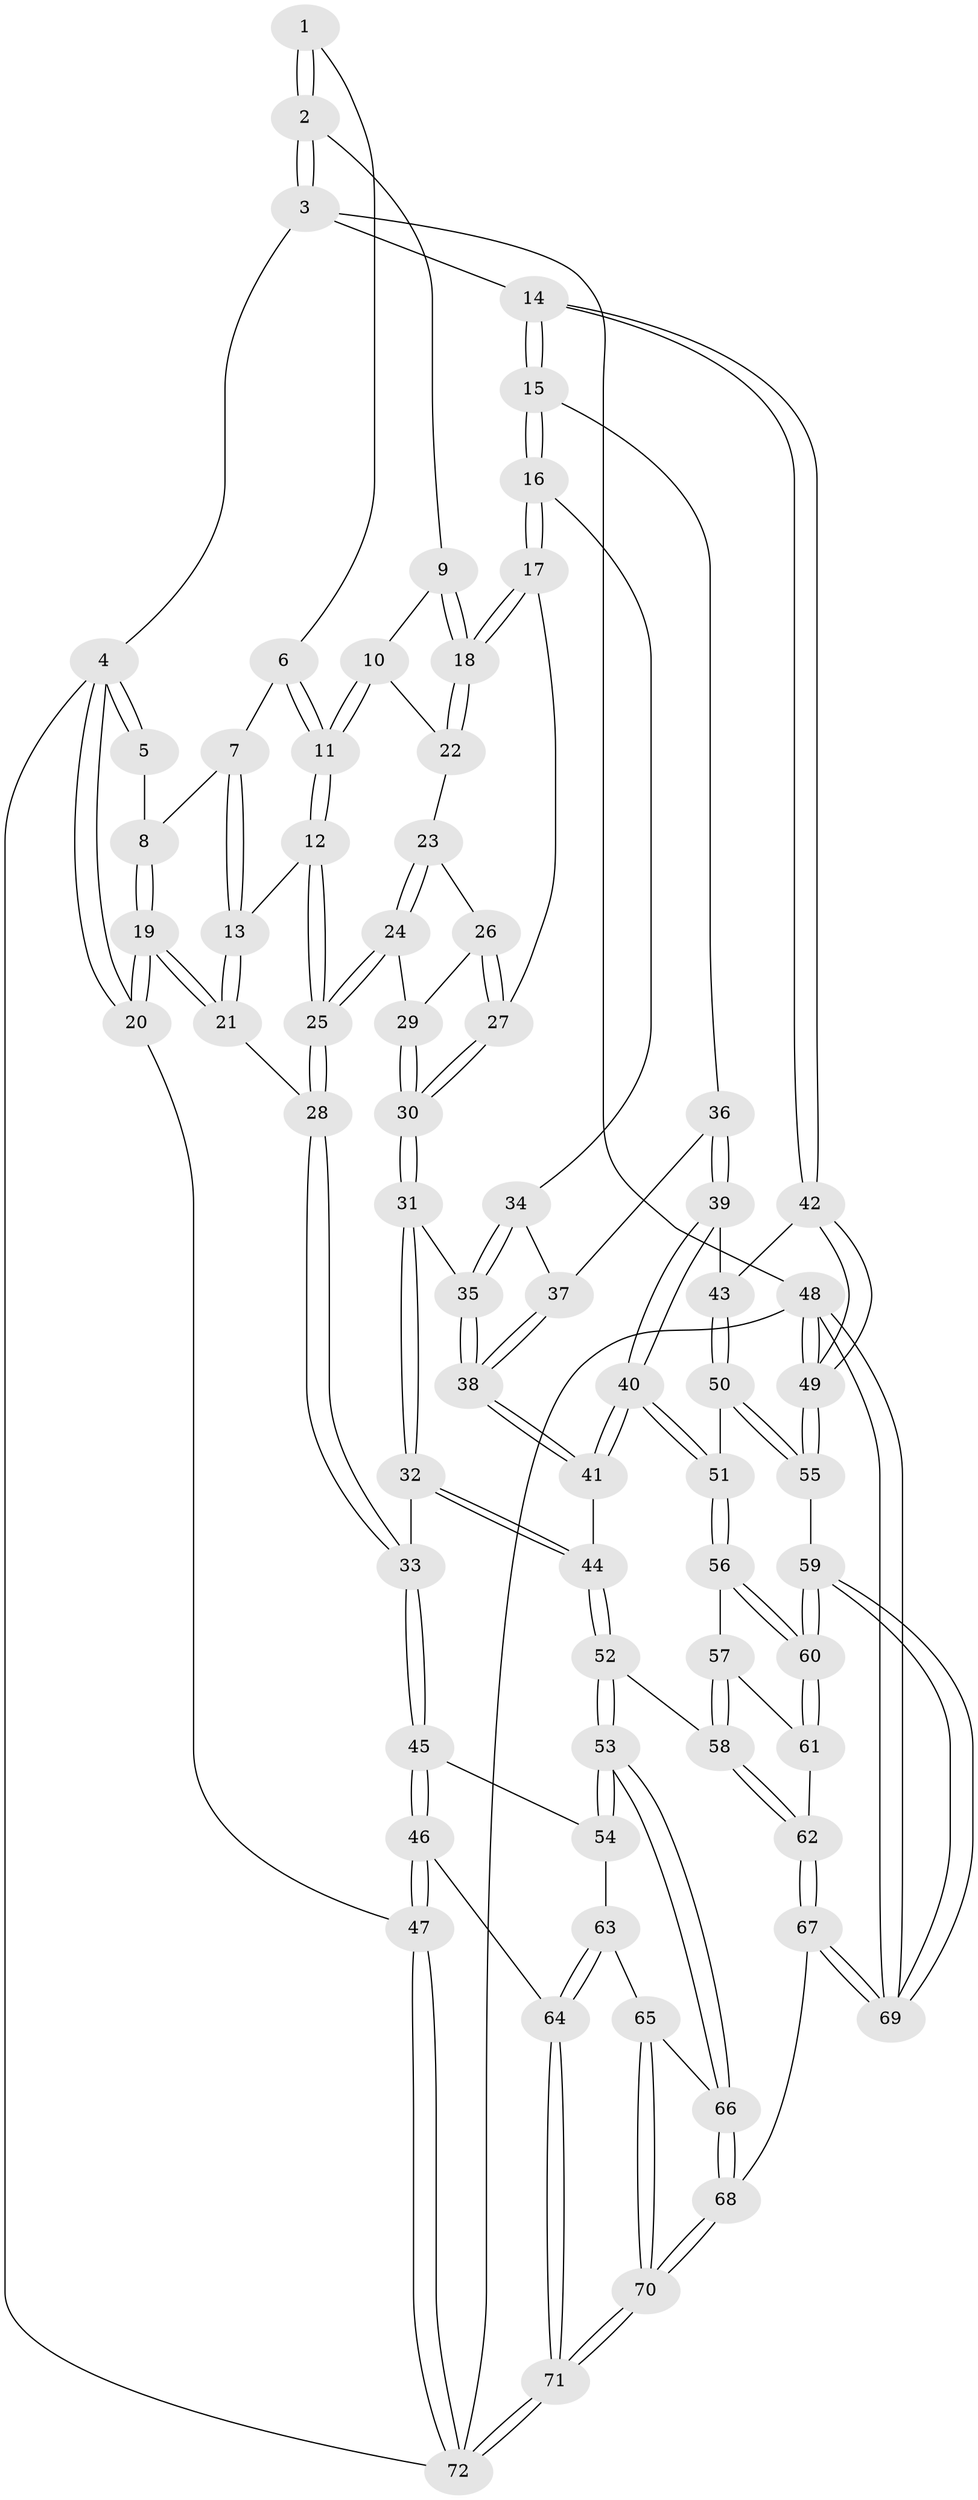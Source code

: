 // coarse degree distribution, {4: 0.24444444444444444, 3: 0.5555555555555556, 5: 0.022222222222222223, 6: 0.022222222222222223, 2: 0.15555555555555556}
// Generated by graph-tools (version 1.1) at 2025/54/03/04/25 22:54:12]
// undirected, 72 vertices, 177 edges
graph export_dot {
  node [color=gray90,style=filled];
  1 [pos="+0.23511516389378836+0"];
  2 [pos="+0.6036598345469427+0"];
  3 [pos="+1+0"];
  4 [pos="+0+0"];
  5 [pos="+0.010877956448356351+0"];
  6 [pos="+0.23397941744253622+0.019029376161015556"];
  7 [pos="+0.14582648120652272+0.13098107210808646"];
  8 [pos="+0.0680694071678852+0.1714305705010302"];
  9 [pos="+0.5966558491248212+0"];
  10 [pos="+0.3371305148030748+0.1936170826620566"];
  11 [pos="+0.3320386760507945+0.19482650850293753"];
  12 [pos="+0.301476749549194+0.2361746938098246"];
  13 [pos="+0.27991478852742585+0.2438281427276925"];
  14 [pos="+1+0.2867118338836949"];
  15 [pos="+0.9576175383306735+0.30388849937770823"];
  16 [pos="+0.6671512335611574+0.292487689906065"];
  17 [pos="+0.6606855495337984+0.2865424184378864"];
  18 [pos="+0.6261798594975573+0.20354623111328812"];
  19 [pos="+0+0.3888843353572557"];
  20 [pos="+0+0.4150884658569437"];
  21 [pos="+0.06207404258185085+0.3919918431288004"];
  22 [pos="+0.42310990020636857+0.23214403241882178"];
  23 [pos="+0.44711392540183503+0.29873631585505717"];
  24 [pos="+0.3803150023554958+0.36201382717280556"];
  25 [pos="+0.3674645643951958+0.3629097627016599"];
  26 [pos="+0.5145652899206716+0.3243087845157316"];
  27 [pos="+0.5710360207233881+0.3196582992944453"];
  28 [pos="+0.293097491144987+0.5096308624774836"];
  29 [pos="+0.43619700974150627+0.38142370462750774"];
  30 [pos="+0.47418745235352744+0.44019567182188135"];
  31 [pos="+0.47850429606571143+0.5334364695456121"];
  32 [pos="+0.4012779259660653+0.6089152563192645"];
  33 [pos="+0.3377197183217796+0.5756385511423536"];
  34 [pos="+0.6545138234198334+0.392218167037114"];
  35 [pos="+0.5491547491815357+0.5103132949998773"];
  36 [pos="+0.7493337712510462+0.5130719369300959"];
  37 [pos="+0.7137736315528694+0.4997137764402965"];
  38 [pos="+0.6553735005411758+0.5891550509163631"];
  39 [pos="+0.8157074564935327+0.5849692873815047"];
  40 [pos="+0.7082608969651139+0.7081602567462448"];
  41 [pos="+0.6680754092773744+0.6689712992568068"];
  42 [pos="+1+0.49562588487129083"];
  43 [pos="+1+0.5519279647472931"];
  44 [pos="+0.4167233370918463+0.6470795110362209"];
  45 [pos="+0.0780820162447939+0.7543689452507871"];
  46 [pos="+0.007910553863078366+0.7550761997320932"];
  47 [pos="+0+0.7392464517402478"];
  48 [pos="+1+1"];
  49 [pos="+1+1"];
  50 [pos="+0.8912551390205722+0.7561543071279353"];
  51 [pos="+0.709412063424669+0.714037691684383"];
  52 [pos="+0.417385707980399+0.7983267836693436"];
  53 [pos="+0.37862543782002017+0.8318591181419391"];
  54 [pos="+0.0878847401681057+0.759091063018395"];
  55 [pos="+0.9011908009546166+0.8269802824158153"];
  56 [pos="+0.7011878231932707+0.73825500465128"];
  57 [pos="+0.648489201916629+0.7630193135394102"];
  58 [pos="+0.42504223512879014+0.8018797204423513"];
  59 [pos="+0.7644114364105152+0.9624683851427158"];
  60 [pos="+0.7325125828481124+0.8904532258572554"];
  61 [pos="+0.5950733382364959+0.8602494349497873"];
  62 [pos="+0.5233303603822768+0.8894972980582245"];
  63 [pos="+0.21971374174818806+0.9162777787697418"];
  64 [pos="+0.17872147310507897+0.9551406843757182"];
  65 [pos="+0.2737565565261642+0.9184667286950065"];
  66 [pos="+0.36150738896802015+0.8739834506163991"];
  67 [pos="+0.6801034524008828+1"];
  68 [pos="+0.40749757676584025+1"];
  69 [pos="+0.7382690702699665+1"];
  70 [pos="+0.13098760938588908+1"];
  71 [pos="+0.05464512157565497+1"];
  72 [pos="+0+1"];
  1 -- 2;
  1 -- 2;
  1 -- 6;
  2 -- 3;
  2 -- 3;
  2 -- 9;
  3 -- 4;
  3 -- 14;
  3 -- 48;
  4 -- 5;
  4 -- 5;
  4 -- 20;
  4 -- 20;
  4 -- 72;
  5 -- 8;
  6 -- 7;
  6 -- 11;
  6 -- 11;
  7 -- 8;
  7 -- 13;
  7 -- 13;
  8 -- 19;
  8 -- 19;
  9 -- 10;
  9 -- 18;
  9 -- 18;
  10 -- 11;
  10 -- 11;
  10 -- 22;
  11 -- 12;
  11 -- 12;
  12 -- 13;
  12 -- 25;
  12 -- 25;
  13 -- 21;
  13 -- 21;
  14 -- 15;
  14 -- 15;
  14 -- 42;
  14 -- 42;
  15 -- 16;
  15 -- 16;
  15 -- 36;
  16 -- 17;
  16 -- 17;
  16 -- 34;
  17 -- 18;
  17 -- 18;
  17 -- 27;
  18 -- 22;
  18 -- 22;
  19 -- 20;
  19 -- 20;
  19 -- 21;
  19 -- 21;
  20 -- 47;
  21 -- 28;
  22 -- 23;
  23 -- 24;
  23 -- 24;
  23 -- 26;
  24 -- 25;
  24 -- 25;
  24 -- 29;
  25 -- 28;
  25 -- 28;
  26 -- 27;
  26 -- 27;
  26 -- 29;
  27 -- 30;
  27 -- 30;
  28 -- 33;
  28 -- 33;
  29 -- 30;
  29 -- 30;
  30 -- 31;
  30 -- 31;
  31 -- 32;
  31 -- 32;
  31 -- 35;
  32 -- 33;
  32 -- 44;
  32 -- 44;
  33 -- 45;
  33 -- 45;
  34 -- 35;
  34 -- 35;
  34 -- 37;
  35 -- 38;
  35 -- 38;
  36 -- 37;
  36 -- 39;
  36 -- 39;
  37 -- 38;
  37 -- 38;
  38 -- 41;
  38 -- 41;
  39 -- 40;
  39 -- 40;
  39 -- 43;
  40 -- 41;
  40 -- 41;
  40 -- 51;
  40 -- 51;
  41 -- 44;
  42 -- 43;
  42 -- 49;
  42 -- 49;
  43 -- 50;
  43 -- 50;
  44 -- 52;
  44 -- 52;
  45 -- 46;
  45 -- 46;
  45 -- 54;
  46 -- 47;
  46 -- 47;
  46 -- 64;
  47 -- 72;
  47 -- 72;
  48 -- 49;
  48 -- 49;
  48 -- 69;
  48 -- 69;
  48 -- 72;
  49 -- 55;
  49 -- 55;
  50 -- 51;
  50 -- 55;
  50 -- 55;
  51 -- 56;
  51 -- 56;
  52 -- 53;
  52 -- 53;
  52 -- 58;
  53 -- 54;
  53 -- 54;
  53 -- 66;
  53 -- 66;
  54 -- 63;
  55 -- 59;
  56 -- 57;
  56 -- 60;
  56 -- 60;
  57 -- 58;
  57 -- 58;
  57 -- 61;
  58 -- 62;
  58 -- 62;
  59 -- 60;
  59 -- 60;
  59 -- 69;
  59 -- 69;
  60 -- 61;
  60 -- 61;
  61 -- 62;
  62 -- 67;
  62 -- 67;
  63 -- 64;
  63 -- 64;
  63 -- 65;
  64 -- 71;
  64 -- 71;
  65 -- 66;
  65 -- 70;
  65 -- 70;
  66 -- 68;
  66 -- 68;
  67 -- 68;
  67 -- 69;
  67 -- 69;
  68 -- 70;
  68 -- 70;
  70 -- 71;
  70 -- 71;
  71 -- 72;
  71 -- 72;
}
